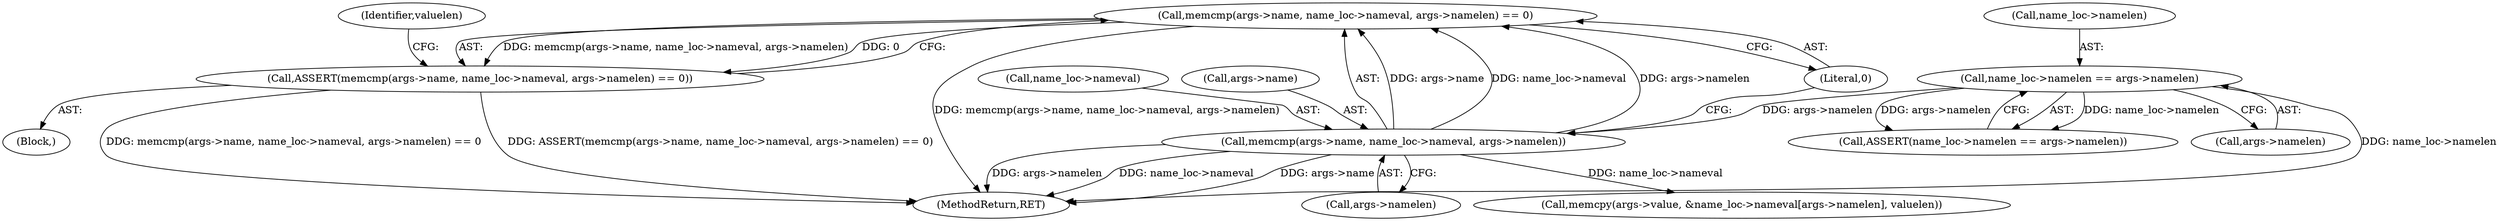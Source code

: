 digraph "0_linux_8275cdd0e7ac550dcce2b3ef6d2fb3b808c1ae59_5@API" {
"1000172" [label="(Call,memcmp(args->name, name_loc->nameval, args->namelen) == 0)"];
"1000173" [label="(Call,memcmp(args->name, name_loc->nameval, args->namelen))"];
"1000164" [label="(Call,name_loc->namelen == args->namelen)"];
"1000171" [label="(Call,ASSERT(memcmp(args->name, name_loc->nameval, args->namelen) == 0))"];
"1000185" [label="(Identifier,valuelen)"];
"1000168" [label="(Call,args->namelen)"];
"1000180" [label="(Call,args->namelen)"];
"1000177" [label="(Call,name_loc->nameval)"];
"1000155" [label="(Block,)"];
"1000171" [label="(Call,ASSERT(memcmp(args->name, name_loc->nameval, args->namelen) == 0))"];
"1000174" [label="(Call,args->name)"];
"1000164" [label="(Call,name_loc->namelen == args->namelen)"];
"1000165" [label="(Call,name_loc->namelen)"];
"1000224" [label="(Call,memcpy(args->value, &name_loc->nameval[args->namelen], valuelen))"];
"1000172" [label="(Call,memcmp(args->name, name_loc->nameval, args->namelen) == 0)"];
"1000163" [label="(Call,ASSERT(name_loc->namelen == args->namelen))"];
"1000183" [label="(Literal,0)"];
"1000173" [label="(Call,memcmp(args->name, name_loc->nameval, args->namelen))"];
"1000340" [label="(MethodReturn,RET)"];
"1000172" -> "1000171"  [label="AST: "];
"1000172" -> "1000183"  [label="CFG: "];
"1000173" -> "1000172"  [label="AST: "];
"1000183" -> "1000172"  [label="AST: "];
"1000171" -> "1000172"  [label="CFG: "];
"1000172" -> "1000340"  [label="DDG: memcmp(args->name, name_loc->nameval, args->namelen)"];
"1000172" -> "1000171"  [label="DDG: memcmp(args->name, name_loc->nameval, args->namelen)"];
"1000172" -> "1000171"  [label="DDG: 0"];
"1000173" -> "1000172"  [label="DDG: args->name"];
"1000173" -> "1000172"  [label="DDG: name_loc->nameval"];
"1000173" -> "1000172"  [label="DDG: args->namelen"];
"1000173" -> "1000180"  [label="CFG: "];
"1000174" -> "1000173"  [label="AST: "];
"1000177" -> "1000173"  [label="AST: "];
"1000180" -> "1000173"  [label="AST: "];
"1000183" -> "1000173"  [label="CFG: "];
"1000173" -> "1000340"  [label="DDG: args->namelen"];
"1000173" -> "1000340"  [label="DDG: name_loc->nameval"];
"1000173" -> "1000340"  [label="DDG: args->name"];
"1000164" -> "1000173"  [label="DDG: args->namelen"];
"1000173" -> "1000224"  [label="DDG: name_loc->nameval"];
"1000164" -> "1000163"  [label="AST: "];
"1000164" -> "1000168"  [label="CFG: "];
"1000165" -> "1000164"  [label="AST: "];
"1000168" -> "1000164"  [label="AST: "];
"1000163" -> "1000164"  [label="CFG: "];
"1000164" -> "1000340"  [label="DDG: name_loc->namelen"];
"1000164" -> "1000163"  [label="DDG: name_loc->namelen"];
"1000164" -> "1000163"  [label="DDG: args->namelen"];
"1000171" -> "1000155"  [label="AST: "];
"1000185" -> "1000171"  [label="CFG: "];
"1000171" -> "1000340"  [label="DDG: memcmp(args->name, name_loc->nameval, args->namelen) == 0"];
"1000171" -> "1000340"  [label="DDG: ASSERT(memcmp(args->name, name_loc->nameval, args->namelen) == 0)"];
}
